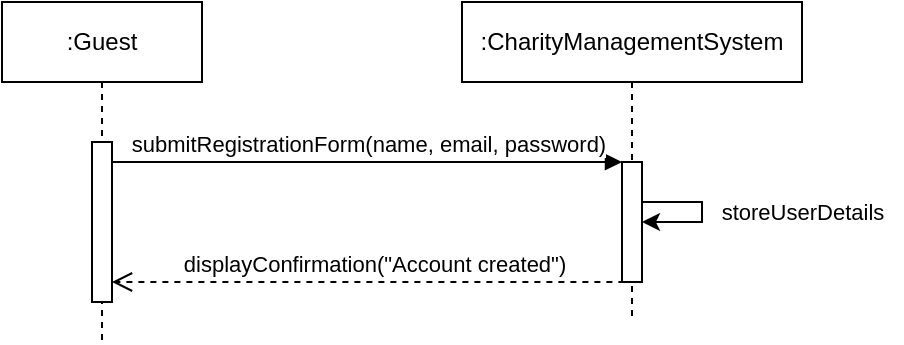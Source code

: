 <mxfile version="26.2.15" pages="7">
  <diagram name="Register New Donor" id="2YBvvXClWsGukQMizWep">
    <mxGraphModel dx="854" dy="437" grid="1" gridSize="10" guides="1" tooltips="1" connect="1" arrows="1" fold="1" page="1" pageScale="1" pageWidth="850" pageHeight="1100" math="0" shadow="0">
      <root>
        <mxCell id="0" />
        <mxCell id="1" parent="0" />
        <mxCell id="aM9ryv3xv72pqoxQDRHE-1" value=":Guest" style="shape=umlLifeline;perimeter=lifelinePerimeter;whiteSpace=wrap;html=1;container=0;dropTarget=0;collapsible=0;recursiveResize=0;outlineConnect=0;portConstraint=eastwest;newEdgeStyle={&quot;edgeStyle&quot;:&quot;elbowEdgeStyle&quot;,&quot;elbow&quot;:&quot;vertical&quot;,&quot;curved&quot;:0,&quot;rounded&quot;:0};" parent="1" vertex="1">
          <mxGeometry x="150" y="110" width="100" height="170" as="geometry" />
        </mxCell>
        <mxCell id="aM9ryv3xv72pqoxQDRHE-2" value="" style="html=1;points=[];perimeter=orthogonalPerimeter;outlineConnect=0;targetShapes=umlLifeline;portConstraint=eastwest;newEdgeStyle={&quot;edgeStyle&quot;:&quot;elbowEdgeStyle&quot;,&quot;elbow&quot;:&quot;vertical&quot;,&quot;curved&quot;:0,&quot;rounded&quot;:0};" parent="aM9ryv3xv72pqoxQDRHE-1" vertex="1">
          <mxGeometry x="45" y="70" width="10" height="80" as="geometry" />
        </mxCell>
        <mxCell id="WD5n4iVrwjZMEodCJMyK-2" value="" style="edgeStyle=elbowEdgeStyle;rounded=0;orthogonalLoop=1;jettySize=auto;html=1;elbow=vertical;curved=0;" edge="1" parent="aM9ryv3xv72pqoxQDRHE-1" target="aM9ryv3xv72pqoxQDRHE-1">
          <mxGeometry relative="1" as="geometry">
            <mxPoint x="50.0" y="160" as="sourcePoint" />
            <mxPoint x="105.0" y="160.034" as="targetPoint" />
            <Array as="points">
              <mxPoint x="80" y="160" />
            </Array>
          </mxGeometry>
        </mxCell>
        <mxCell id="aM9ryv3xv72pqoxQDRHE-5" value=":CharityManagementSystem" style="shape=umlLifeline;perimeter=lifelinePerimeter;whiteSpace=wrap;html=1;container=0;dropTarget=0;collapsible=0;recursiveResize=0;outlineConnect=0;portConstraint=eastwest;newEdgeStyle={&quot;edgeStyle&quot;:&quot;elbowEdgeStyle&quot;,&quot;elbow&quot;:&quot;vertical&quot;,&quot;curved&quot;:0,&quot;rounded&quot;:0};" parent="1" vertex="1">
          <mxGeometry x="380" y="110" width="170" height="160" as="geometry" />
        </mxCell>
        <mxCell id="aM9ryv3xv72pqoxQDRHE-6" value="" style="html=1;points=[[0,0.13,0,0,0],[0,0.25,0,0,0],[0,0.38,0,0,0],[0,0.5,0,0,0],[0,0.63,0,0,0],[0,0.75,0,0,0],[0,0.88,0,0,0]];perimeter=orthogonalPerimeter;outlineConnect=0;targetShapes=umlLifeline;portConstraint=eastwest;newEdgeStyle={&quot;edgeStyle&quot;:&quot;elbowEdgeStyle&quot;,&quot;elbow&quot;:&quot;vertical&quot;,&quot;curved&quot;:0,&quot;rounded&quot;:0};" parent="aM9ryv3xv72pqoxQDRHE-5" vertex="1">
          <mxGeometry x="80" y="80" width="10" height="60" as="geometry" />
        </mxCell>
        <mxCell id="WD5n4iVrwjZMEodCJMyK-13" value="" style="endArrow=classic;html=1;rounded=0;strokeColor=default;align=center;verticalAlign=bottom;fontFamily=Helvetica;fontSize=11;fontColor=default;labelBackgroundColor=default;edgeStyle=orthogonalEdgeStyle;elbow=vertical;" edge="1" parent="aM9ryv3xv72pqoxQDRHE-5" source="aM9ryv3xv72pqoxQDRHE-6" target="aM9ryv3xv72pqoxQDRHE-6">
          <mxGeometry width="50" height="50" relative="1" as="geometry">
            <mxPoint x="120.0" y="90.034" as="sourcePoint" />
            <mxPoint x="125.19" y="165" as="targetPoint" />
            <Array as="points">
              <mxPoint x="120" y="100" />
              <mxPoint x="120" y="110" />
            </Array>
          </mxGeometry>
        </mxCell>
        <mxCell id="aM9ryv3xv72pqoxQDRHE-7" value="submitRegistrationForm(name, email, password)" style="html=1;verticalAlign=bottom;endArrow=block;edgeStyle=elbowEdgeStyle;elbow=vertical;curved=0;rounded=0;" parent="1" source="aM9ryv3xv72pqoxQDRHE-2" target="aM9ryv3xv72pqoxQDRHE-6" edge="1">
          <mxGeometry x="0.001" relative="1" as="geometry">
            <mxPoint x="300" y="200" as="sourcePoint" />
            <Array as="points">
              <mxPoint x="285" y="190" />
            </Array>
            <mxPoint as="offset" />
          </mxGeometry>
        </mxCell>
        <mxCell id="WD5n4iVrwjZMEodCJMyK-10" value="displayConfirmation(&quot;Account created&quot;)" style="html=1;verticalAlign=bottom;endArrow=open;dashed=1;endSize=8;edgeStyle=elbowEdgeStyle;elbow=vertical;curved=0;rounded=0;exitX=0;exitY=0.88;exitDx=0;exitDy=0;exitPerimeter=0;" edge="1" parent="1" source="aM9ryv3xv72pqoxQDRHE-6">
          <mxGeometry relative="1" as="geometry">
            <mxPoint x="205.0" y="250" as="targetPoint" />
            <Array as="points">
              <mxPoint x="280" y="250.0" />
            </Array>
            <mxPoint x="490" y="250" as="sourcePoint" />
          </mxGeometry>
        </mxCell>
        <mxCell id="WD5n4iVrwjZMEodCJMyK-14" value="storeUserDetails" style="text;html=1;align=center;verticalAlign=middle;resizable=0;points=[];autosize=1;strokeColor=none;fillColor=none;fontFamily=Helvetica;fontSize=11;fontColor=default;labelBackgroundColor=default;rotation=0;" vertex="1" parent="1">
          <mxGeometry x="500" y="200" width="100" height="30" as="geometry" />
        </mxCell>
      </root>
    </mxGraphModel>
  </diagram>
  <diagram name="Make a Donation" id="HD9e4KWzcSr3kQI-S-x_">
    <mxGraphModel dx="854" dy="437" grid="1" gridSize="10" guides="1" tooltips="1" connect="1" arrows="1" fold="1" page="1" pageScale="1" pageWidth="850" pageHeight="1100" math="0" shadow="0">
      <root>
        <mxCell id="Z6VgCAhkxPCzrYVtcmq9-0" />
        <mxCell id="Z6VgCAhkxPCzrYVtcmq9-1" parent="Z6VgCAhkxPCzrYVtcmq9-0" />
        <mxCell id="Z6VgCAhkxPCzrYVtcmq9-2" value=":Donor" style="shape=umlLifeline;perimeter=lifelinePerimeter;whiteSpace=wrap;html=1;container=0;dropTarget=0;collapsible=0;recursiveResize=0;outlineConnect=0;portConstraint=eastwest;newEdgeStyle={&quot;edgeStyle&quot;:&quot;elbowEdgeStyle&quot;,&quot;elbow&quot;:&quot;vertical&quot;,&quot;curved&quot;:0,&quot;rounded&quot;:0};" vertex="1" parent="Z6VgCAhkxPCzrYVtcmq9-1">
          <mxGeometry x="110" y="110" width="100" height="170" as="geometry" />
        </mxCell>
        <mxCell id="Z6VgCAhkxPCzrYVtcmq9-3" value="" style="html=1;points=[];perimeter=orthogonalPerimeter;outlineConnect=0;targetShapes=umlLifeline;portConstraint=eastwest;newEdgeStyle={&quot;edgeStyle&quot;:&quot;elbowEdgeStyle&quot;,&quot;elbow&quot;:&quot;vertical&quot;,&quot;curved&quot;:0,&quot;rounded&quot;:0};" vertex="1" parent="Z6VgCAhkxPCzrYVtcmq9-2">
          <mxGeometry x="45" y="70" width="10" height="80" as="geometry" />
        </mxCell>
        <mxCell id="Z6VgCAhkxPCzrYVtcmq9-4" value="" style="edgeStyle=elbowEdgeStyle;rounded=0;orthogonalLoop=1;jettySize=auto;html=1;elbow=vertical;curved=0;" edge="1" parent="Z6VgCAhkxPCzrYVtcmq9-2" target="Z6VgCAhkxPCzrYVtcmq9-2">
          <mxGeometry relative="1" as="geometry">
            <mxPoint x="50.0" y="160" as="sourcePoint" />
            <mxPoint x="105.0" y="160.034" as="targetPoint" />
            <Array as="points">
              <mxPoint x="80" y="160" />
            </Array>
          </mxGeometry>
        </mxCell>
        <mxCell id="Z6VgCAhkxPCzrYVtcmq9-5" value=":CharityManagementSystem" style="shape=umlLifeline;perimeter=lifelinePerimeter;whiteSpace=wrap;html=1;container=0;dropTarget=0;collapsible=0;recursiveResize=0;outlineConnect=0;portConstraint=eastwest;newEdgeStyle={&quot;edgeStyle&quot;:&quot;elbowEdgeStyle&quot;,&quot;elbow&quot;:&quot;vertical&quot;,&quot;curved&quot;:0,&quot;rounded&quot;:0};" vertex="1" parent="Z6VgCAhkxPCzrYVtcmq9-1">
          <mxGeometry x="420" y="110" width="170" height="200" as="geometry" />
        </mxCell>
        <mxCell id="Z6VgCAhkxPCzrYVtcmq9-6" value="" style="html=1;points=[[0,0.13,0,0,0],[0,0.25,0,0,0],[0,0.38,0,0,0],[0,0.5,0,0,0],[0,0.63,0,0,0],[0,0.75,0,0,0],[0,0.88,0,0,0]];perimeter=orthogonalPerimeter;outlineConnect=0;targetShapes=umlLifeline;portConstraint=eastwest;newEdgeStyle={&quot;edgeStyle&quot;:&quot;elbowEdgeStyle&quot;,&quot;elbow&quot;:&quot;vertical&quot;,&quot;curved&quot;:0,&quot;rounded&quot;:0};" vertex="1" parent="Z6VgCAhkxPCzrYVtcmq9-5">
          <mxGeometry x="80" y="80" width="10" height="90" as="geometry" />
        </mxCell>
        <mxCell id="Z6VgCAhkxPCzrYVtcmq9-7" value="" style="endArrow=classic;html=1;rounded=0;strokeColor=default;align=center;verticalAlign=bottom;fontFamily=Helvetica;fontSize=11;fontColor=default;labelBackgroundColor=default;edgeStyle=orthogonalEdgeStyle;elbow=vertical;" edge="1" parent="Z6VgCAhkxPCzrYVtcmq9-5" source="Z6VgCAhkxPCzrYVtcmq9-6" target="Z6VgCAhkxPCzrYVtcmq9-6">
          <mxGeometry width="50" height="50" relative="1" as="geometry">
            <mxPoint x="120.0" y="90.034" as="sourcePoint" />
            <mxPoint x="125.19" y="165" as="targetPoint" />
            <Array as="points">
              <mxPoint x="120" y="100" />
              <mxPoint x="120" y="110" />
            </Array>
          </mxGeometry>
        </mxCell>
        <mxCell id="Z6VgCAhkxPCzrYVtcmq9-8" value="selectDonation(amount, paymentMethod)" style="html=1;verticalAlign=bottom;endArrow=block;edgeStyle=elbowEdgeStyle;elbow=vertical;curved=0;rounded=0;" edge="1" parent="Z6VgCAhkxPCzrYVtcmq9-1" source="Z6VgCAhkxPCzrYVtcmq9-3" target="Z6VgCAhkxPCzrYVtcmq9-6">
          <mxGeometry x="0.001" relative="1" as="geometry">
            <mxPoint x="300" y="200" as="sourcePoint" />
            <Array as="points">
              <mxPoint x="285" y="190" />
            </Array>
            <mxPoint as="offset" />
          </mxGeometry>
        </mxCell>
        <mxCell id="Z6VgCAhkxPCzrYVtcmq9-9" value="displayConfirmation(&quot;Donation was successful! Thank you!&quot;)" style="html=1;verticalAlign=bottom;endArrow=open;dashed=1;endSize=8;edgeStyle=elbowEdgeStyle;elbow=vertical;curved=0;rounded=0;exitX=0;exitY=0.88;exitDx=0;exitDy=0;exitPerimeter=0;" edge="1" parent="Z6VgCAhkxPCzrYVtcmq9-1" source="Z6VgCAhkxPCzrYVtcmq9-6" target="Z6VgCAhkxPCzrYVtcmq9-2">
          <mxGeometry relative="1" as="geometry">
            <mxPoint x="205.0" y="250" as="targetPoint" />
            <Array as="points">
              <mxPoint x="280" y="250.0" />
            </Array>
            <mxPoint x="490" y="250" as="sourcePoint" />
          </mxGeometry>
        </mxCell>
        <mxCell id="Z6VgCAhkxPCzrYVtcmq9-10" value="processDonationPayment()" style="text;html=1;align=center;verticalAlign=middle;resizable=0;points=[];autosize=1;strokeColor=none;fillColor=none;fontFamily=Helvetica;fontSize=11;fontColor=default;labelBackgroundColor=default;rotation=0;" vertex="1" parent="Z6VgCAhkxPCzrYVtcmq9-1">
          <mxGeometry x="530" y="200" width="160" height="30" as="geometry" />
        </mxCell>
        <mxCell id="90yAQTtYRkFQEbf7xV7s-1" value="" style="endArrow=classic;html=1;rounded=0;strokeColor=default;align=center;verticalAlign=bottom;fontFamily=Helvetica;fontSize=11;fontColor=default;labelBackgroundColor=default;edgeStyle=orthogonalEdgeStyle;elbow=vertical;" edge="1" parent="Z6VgCAhkxPCzrYVtcmq9-1">
          <mxGeometry width="50" height="50" relative="1" as="geometry">
            <mxPoint x="510" y="260" as="sourcePoint" />
            <mxPoint x="510" y="270" as="targetPoint" />
            <Array as="points">
              <mxPoint x="540" y="260" />
              <mxPoint x="540" y="270" />
            </Array>
          </mxGeometry>
        </mxCell>
        <mxCell id="90yAQTtYRkFQEbf7xV7s-2" value="updateDonorDonationHistory()" style="text;html=1;align=center;verticalAlign=middle;resizable=0;points=[];autosize=1;strokeColor=none;fillColor=none;fontFamily=Helvetica;fontSize=11;fontColor=default;labelBackgroundColor=default;" vertex="1" parent="Z6VgCAhkxPCzrYVtcmq9-1">
          <mxGeometry x="530" y="250" width="170" height="30" as="geometry" />
        </mxCell>
      </root>
    </mxGraphModel>
  </diagram>
  <diagram name="Organize Fundraising Event" id="Iv-HS7dZxpbF99pAfwsi">
    <mxGraphModel dx="854" dy="437" grid="1" gridSize="10" guides="1" tooltips="1" connect="1" arrows="1" fold="1" page="1" pageScale="1" pageWidth="850" pageHeight="1100" math="0" shadow="0">
      <root>
        <mxCell id="9f6Xo9bSUQmlwfmHm_3L-0" />
        <mxCell id="9f6Xo9bSUQmlwfmHm_3L-1" parent="9f6Xo9bSUQmlwfmHm_3L-0" />
        <mxCell id="9f6Xo9bSUQmlwfmHm_3L-2" value=":Event Manager" style="shape=umlLifeline;perimeter=lifelinePerimeter;whiteSpace=wrap;html=1;container=0;dropTarget=0;collapsible=0;recursiveResize=0;outlineConnect=0;portConstraint=eastwest;newEdgeStyle={&quot;edgeStyle&quot;:&quot;elbowEdgeStyle&quot;,&quot;elbow&quot;:&quot;vertical&quot;,&quot;curved&quot;:0,&quot;rounded&quot;:0};" vertex="1" parent="9f6Xo9bSUQmlwfmHm_3L-1">
          <mxGeometry x="110" y="110" width="100" height="170" as="geometry" />
        </mxCell>
        <mxCell id="9f6Xo9bSUQmlwfmHm_3L-3" value="" style="html=1;points=[];perimeter=orthogonalPerimeter;outlineConnect=0;targetShapes=umlLifeline;portConstraint=eastwest;newEdgeStyle={&quot;edgeStyle&quot;:&quot;elbowEdgeStyle&quot;,&quot;elbow&quot;:&quot;vertical&quot;,&quot;curved&quot;:0,&quot;rounded&quot;:0};" vertex="1" parent="9f6Xo9bSUQmlwfmHm_3L-2">
          <mxGeometry x="45" y="70" width="10" height="80" as="geometry" />
        </mxCell>
        <mxCell id="9f6Xo9bSUQmlwfmHm_3L-4" value="" style="edgeStyle=elbowEdgeStyle;rounded=0;orthogonalLoop=1;jettySize=auto;html=1;elbow=vertical;curved=0;" edge="1" parent="9f6Xo9bSUQmlwfmHm_3L-2" target="9f6Xo9bSUQmlwfmHm_3L-2">
          <mxGeometry relative="1" as="geometry">
            <mxPoint x="50.0" y="160" as="sourcePoint" />
            <mxPoint x="105.0" y="160.034" as="targetPoint" />
            <Array as="points">
              <mxPoint x="80" y="160" />
            </Array>
          </mxGeometry>
        </mxCell>
        <mxCell id="9f6Xo9bSUQmlwfmHm_3L-5" value=":CharityManagementSystem" style="shape=umlLifeline;perimeter=lifelinePerimeter;whiteSpace=wrap;html=1;container=0;dropTarget=0;collapsible=0;recursiveResize=0;outlineConnect=0;portConstraint=eastwest;newEdgeStyle={&quot;edgeStyle&quot;:&quot;elbowEdgeStyle&quot;,&quot;elbow&quot;:&quot;vertical&quot;,&quot;curved&quot;:0,&quot;rounded&quot;:0};" vertex="1" parent="9f6Xo9bSUQmlwfmHm_3L-1">
          <mxGeometry x="370" y="110" width="170" height="170" as="geometry" />
        </mxCell>
        <mxCell id="9f6Xo9bSUQmlwfmHm_3L-6" value="" style="html=1;points=[[0,0.13,0,0,0],[0,0.25,0,0,0],[0,0.38,0,0,0],[0,0.5,0,0,0],[0,0.63,0,0,0],[0,0.75,0,0,0],[0,0.88,0,0,0]];perimeter=orthogonalPerimeter;outlineConnect=0;targetShapes=umlLifeline;portConstraint=eastwest;newEdgeStyle={&quot;edgeStyle&quot;:&quot;elbowEdgeStyle&quot;,&quot;elbow&quot;:&quot;vertical&quot;,&quot;curved&quot;:0,&quot;rounded&quot;:0};" vertex="1" parent="9f6Xo9bSUQmlwfmHm_3L-5">
          <mxGeometry x="80" y="80" width="10" height="70" as="geometry" />
        </mxCell>
        <mxCell id="9f6Xo9bSUQmlwfmHm_3L-7" value="" style="endArrow=classic;html=1;rounded=0;strokeColor=default;align=center;verticalAlign=bottom;fontFamily=Helvetica;fontSize=11;fontColor=default;labelBackgroundColor=default;edgeStyle=orthogonalEdgeStyle;elbow=vertical;" edge="1" parent="9f6Xo9bSUQmlwfmHm_3L-5" source="9f6Xo9bSUQmlwfmHm_3L-6" target="9f6Xo9bSUQmlwfmHm_3L-6">
          <mxGeometry width="50" height="50" relative="1" as="geometry">
            <mxPoint x="120.0" y="90.034" as="sourcePoint" />
            <mxPoint x="125.19" y="165" as="targetPoint" />
            <Array as="points">
              <mxPoint x="120" y="100" />
              <mxPoint x="120" y="110" />
            </Array>
          </mxGeometry>
        </mxCell>
        <mxCell id="9f6Xo9bSUQmlwfmHm_3L-8" value="submitEventDetails(title, fundraisingGoal, eventDate)" style="html=1;verticalAlign=bottom;endArrow=block;edgeStyle=elbowEdgeStyle;elbow=vertical;curved=0;rounded=0;" edge="1" parent="9f6Xo9bSUQmlwfmHm_3L-1" source="9f6Xo9bSUQmlwfmHm_3L-3" target="9f6Xo9bSUQmlwfmHm_3L-6">
          <mxGeometry relative="1" as="geometry">
            <mxPoint x="300" y="200" as="sourcePoint" />
            <Array as="points">
              <mxPoint x="285" y="190" />
            </Array>
            <mxPoint as="offset" />
          </mxGeometry>
        </mxCell>
        <mxCell id="9f6Xo9bSUQmlwfmHm_3L-9" value="displayConfirmation(&quot;Event created successfully!&quot;)" style="html=1;verticalAlign=bottom;endArrow=open;dashed=1;endSize=8;edgeStyle=elbowEdgeStyle;elbow=vertical;curved=0;rounded=0;exitX=0;exitY=0.88;exitDx=0;exitDy=0;exitPerimeter=0;" edge="1" parent="9f6Xo9bSUQmlwfmHm_3L-1" source="9f6Xo9bSUQmlwfmHm_3L-6" target="9f6Xo9bSUQmlwfmHm_3L-2">
          <mxGeometry x="0.001" relative="1" as="geometry">
            <mxPoint x="205.0" y="250" as="targetPoint" />
            <Array as="points">
              <mxPoint x="280" y="250.0" />
            </Array>
            <mxPoint x="490" y="250" as="sourcePoint" />
            <mxPoint as="offset" />
          </mxGeometry>
        </mxCell>
        <mxCell id="9f6Xo9bSUQmlwfmHm_3L-10" value="storeEventDetailsInDatabase()" style="text;html=1;align=center;verticalAlign=middle;resizable=0;points=[];autosize=1;strokeColor=none;fillColor=none;fontFamily=Helvetica;fontSize=11;fontColor=default;labelBackgroundColor=default;rotation=0;" vertex="1" parent="9f6Xo9bSUQmlwfmHm_3L-1">
          <mxGeometry x="485" y="200" width="170" height="30" as="geometry" />
        </mxCell>
      </root>
    </mxGraphModel>
  </diagram>
  <diagram name=" Generate Financial Report" id="O3AcaK9nHvRB-oU_z3Gr">
    <mxGraphModel dx="586" dy="299" grid="1" gridSize="10" guides="1" tooltips="1" connect="1" arrows="1" fold="1" page="1" pageScale="1" pageWidth="850" pageHeight="1100" math="0" shadow="0">
      <root>
        <mxCell id="T9LxV2lxaKXDrk7V5MkU-0" />
        <mxCell id="T9LxV2lxaKXDrk7V5MkU-1" parent="T9LxV2lxaKXDrk7V5MkU-0" />
        <mxCell id="T9LxV2lxaKXDrk7V5MkU-2" value=":Accountant" style="shape=umlLifeline;perimeter=lifelinePerimeter;whiteSpace=wrap;html=1;container=0;dropTarget=0;collapsible=0;recursiveResize=0;outlineConnect=0;portConstraint=eastwest;newEdgeStyle={&quot;edgeStyle&quot;:&quot;elbowEdgeStyle&quot;,&quot;elbow&quot;:&quot;vertical&quot;,&quot;curved&quot;:0,&quot;rounded&quot;:0};" vertex="1" parent="T9LxV2lxaKXDrk7V5MkU-1">
          <mxGeometry x="140" y="110" width="100" height="170" as="geometry" />
        </mxCell>
        <mxCell id="T9LxV2lxaKXDrk7V5MkU-3" value="" style="html=1;points=[];perimeter=orthogonalPerimeter;outlineConnect=0;targetShapes=umlLifeline;portConstraint=eastwest;newEdgeStyle={&quot;edgeStyle&quot;:&quot;elbowEdgeStyle&quot;,&quot;elbow&quot;:&quot;vertical&quot;,&quot;curved&quot;:0,&quot;rounded&quot;:0};" vertex="1" parent="T9LxV2lxaKXDrk7V5MkU-2">
          <mxGeometry x="45" y="70" width="10" height="80" as="geometry" />
        </mxCell>
        <mxCell id="T9LxV2lxaKXDrk7V5MkU-4" value="" style="edgeStyle=elbowEdgeStyle;rounded=0;orthogonalLoop=1;jettySize=auto;html=1;elbow=vertical;curved=0;" edge="1" parent="T9LxV2lxaKXDrk7V5MkU-2" target="T9LxV2lxaKXDrk7V5MkU-2">
          <mxGeometry relative="1" as="geometry">
            <mxPoint x="50.0" y="160" as="sourcePoint" />
            <mxPoint x="105.0" y="160.034" as="targetPoint" />
            <Array as="points">
              <mxPoint x="80" y="160" />
            </Array>
          </mxGeometry>
        </mxCell>
        <mxCell id="T9LxV2lxaKXDrk7V5MkU-5" value=":CharityManagementSystem" style="shape=umlLifeline;perimeter=lifelinePerimeter;whiteSpace=wrap;html=1;container=0;dropTarget=0;collapsible=0;recursiveResize=0;outlineConnect=0;portConstraint=eastwest;newEdgeStyle={&quot;edgeStyle&quot;:&quot;elbowEdgeStyle&quot;,&quot;elbow&quot;:&quot;vertical&quot;,&quot;curved&quot;:0,&quot;rounded&quot;:0};" vertex="1" parent="T9LxV2lxaKXDrk7V5MkU-1">
          <mxGeometry x="340" y="110" width="170" height="170" as="geometry" />
        </mxCell>
        <mxCell id="T9LxV2lxaKXDrk7V5MkU-6" value="" style="html=1;points=[[0,0.13,0,0,0],[0,0.25,0,0,0],[0,0.38,0,0,0],[0,0.5,0,0,0],[0,0.63,0,0,0],[0,0.75,0,0,0],[0,0.88,0,0,0]];perimeter=orthogonalPerimeter;outlineConnect=0;targetShapes=umlLifeline;portConstraint=eastwest;newEdgeStyle={&quot;edgeStyle&quot;:&quot;elbowEdgeStyle&quot;,&quot;elbow&quot;:&quot;vertical&quot;,&quot;curved&quot;:0,&quot;rounded&quot;:0};" vertex="1" parent="T9LxV2lxaKXDrk7V5MkU-5">
          <mxGeometry x="80" y="80" width="10" height="70" as="geometry" />
        </mxCell>
        <mxCell id="T9LxV2lxaKXDrk7V5MkU-7" value="" style="endArrow=classic;html=1;rounded=0;strokeColor=default;align=center;verticalAlign=bottom;fontFamily=Helvetica;fontSize=11;fontColor=default;labelBackgroundColor=default;edgeStyle=orthogonalEdgeStyle;elbow=vertical;" edge="1" parent="T9LxV2lxaKXDrk7V5MkU-5" source="T9LxV2lxaKXDrk7V5MkU-6" target="T9LxV2lxaKXDrk7V5MkU-6">
          <mxGeometry width="50" height="50" relative="1" as="geometry">
            <mxPoint x="120.0" y="90.034" as="sourcePoint" />
            <mxPoint x="125.19" y="165" as="targetPoint" />
            <Array as="points">
              <mxPoint x="120" y="100" />
              <mxPoint x="120" y="110" />
            </Array>
          </mxGeometry>
        </mxCell>
        <mxCell id="T9LxV2lxaKXDrk7V5MkU-8" value="requestFinancialReport(dateRange)" style="html=1;verticalAlign=bottom;endArrow=block;edgeStyle=elbowEdgeStyle;elbow=vertical;curved=0;rounded=0;" edge="1" parent="T9LxV2lxaKXDrk7V5MkU-1" source="T9LxV2lxaKXDrk7V5MkU-3" target="T9LxV2lxaKXDrk7V5MkU-6">
          <mxGeometry x="0.004" relative="1" as="geometry">
            <mxPoint x="300" y="200" as="sourcePoint" />
            <Array as="points">
              <mxPoint x="285" y="190" />
            </Array>
            <mxPoint as="offset" />
          </mxGeometry>
        </mxCell>
        <mxCell id="T9LxV2lxaKXDrk7V5MkU-9" value="displayReport(reportFile)" style="html=1;verticalAlign=bottom;endArrow=open;dashed=1;endSize=8;edgeStyle=elbowEdgeStyle;elbow=vertical;curved=0;rounded=0;exitX=0;exitY=0.88;exitDx=0;exitDy=0;exitPerimeter=0;" edge="1" parent="T9LxV2lxaKXDrk7V5MkU-1" source="T9LxV2lxaKXDrk7V5MkU-6" target="T9LxV2lxaKXDrk7V5MkU-2">
          <mxGeometry x="0.001" relative="1" as="geometry">
            <mxPoint x="205.0" y="250" as="targetPoint" />
            <Array as="points">
              <mxPoint x="280" y="250.0" />
            </Array>
            <mxPoint x="490" y="250" as="sourcePoint" />
            <mxPoint as="offset" />
          </mxGeometry>
        </mxCell>
        <mxCell id="T9LxV2lxaKXDrk7V5MkU-10" value="gatherDonationData()" style="text;html=1;align=center;verticalAlign=middle;resizable=0;points=[];autosize=1;strokeColor=none;fillColor=none;fontFamily=Helvetica;fontSize=11;fontColor=default;labelBackgroundColor=default;rotation=0;" vertex="1" parent="T9LxV2lxaKXDrk7V5MkU-1">
          <mxGeometry x="460" y="200" width="130" height="30" as="geometry" />
        </mxCell>
        <mxCell id="nX1_IRh6kdnxB3X2EXbf-0" value="" style="endArrow=classic;html=1;rounded=0;strokeColor=default;align=center;verticalAlign=bottom;fontFamily=Helvetica;fontSize=11;fontColor=default;labelBackgroundColor=default;edgeStyle=orthogonalEdgeStyle;elbow=vertical;" edge="1" parent="T9LxV2lxaKXDrk7V5MkU-1">
          <mxGeometry width="50" height="50" relative="1" as="geometry">
            <mxPoint x="430" y="230" as="sourcePoint" />
            <mxPoint x="430" y="240" as="targetPoint" />
            <Array as="points">
              <mxPoint x="460" y="230" />
              <mxPoint x="460" y="240" />
            </Array>
          </mxGeometry>
        </mxCell>
        <mxCell id="nX1_IRh6kdnxB3X2EXbf-1" value="generateReport()" style="text;whiteSpace=wrap;html=1;fontFamily=Helvetica;fontSize=11;fontColor=default;labelBackgroundColor=default;" vertex="1" parent="T9LxV2lxaKXDrk7V5MkU-1">
          <mxGeometry x="470" y="220" width="90" height="10" as="geometry" />
        </mxCell>
      </root>
    </mxGraphModel>
  </diagram>
  <diagram name="Send Mass Notification" id="YkWV6VPqm9g50KdWOWZ6">
    <mxGraphModel dx="586" dy="299" grid="1" gridSize="10" guides="1" tooltips="1" connect="1" arrows="1" fold="1" page="1" pageScale="1" pageWidth="850" pageHeight="1100" math="0" shadow="0">
      <root>
        <mxCell id="KiOdWtow0PUvsH3DBsMJ-0" />
        <mxCell id="KiOdWtow0PUvsH3DBsMJ-1" parent="KiOdWtow0PUvsH3DBsMJ-0" />
        <mxCell id="KiOdWtow0PUvsH3DBsMJ-2" value=":Admin" style="shape=umlLifeline;perimeter=lifelinePerimeter;whiteSpace=wrap;html=1;container=0;dropTarget=0;collapsible=0;recursiveResize=0;outlineConnect=0;portConstraint=eastwest;newEdgeStyle={&quot;edgeStyle&quot;:&quot;elbowEdgeStyle&quot;,&quot;elbow&quot;:&quot;vertical&quot;,&quot;curved&quot;:0,&quot;rounded&quot;:0};" vertex="1" parent="KiOdWtow0PUvsH3DBsMJ-1">
          <mxGeometry x="90" y="110" width="100" height="220" as="geometry" />
        </mxCell>
        <mxCell id="KiOdWtow0PUvsH3DBsMJ-3" value="" style="html=1;points=[];perimeter=orthogonalPerimeter;outlineConnect=0;targetShapes=umlLifeline;portConstraint=eastwest;newEdgeStyle={&quot;edgeStyle&quot;:&quot;elbowEdgeStyle&quot;,&quot;elbow&quot;:&quot;vertical&quot;,&quot;curved&quot;:0,&quot;rounded&quot;:0};" vertex="1" parent="KiOdWtow0PUvsH3DBsMJ-2">
          <mxGeometry x="45" y="70" width="10" height="120" as="geometry" />
        </mxCell>
        <mxCell id="KiOdWtow0PUvsH3DBsMJ-4" value="" style="edgeStyle=elbowEdgeStyle;rounded=0;orthogonalLoop=1;jettySize=auto;html=1;elbow=vertical;curved=0;" edge="1" parent="KiOdWtow0PUvsH3DBsMJ-2" target="KiOdWtow0PUvsH3DBsMJ-2">
          <mxGeometry relative="1" as="geometry">
            <mxPoint x="50.0" y="160" as="sourcePoint" />
            <mxPoint x="105.0" y="160.034" as="targetPoint" />
            <Array as="points">
              <mxPoint x="80" y="160" />
            </Array>
          </mxGeometry>
        </mxCell>
        <mxCell id="KiOdWtow0PUvsH3DBsMJ-5" value=":CharityManagementSystem" style="shape=umlLifeline;perimeter=lifelinePerimeter;whiteSpace=wrap;html=1;container=0;dropTarget=0;collapsible=0;recursiveResize=0;outlineConnect=0;portConstraint=eastwest;newEdgeStyle={&quot;edgeStyle&quot;:&quot;elbowEdgeStyle&quot;,&quot;elbow&quot;:&quot;vertical&quot;,&quot;curved&quot;:0,&quot;rounded&quot;:0};" vertex="1" parent="KiOdWtow0PUvsH3DBsMJ-1">
          <mxGeometry x="340" y="110" width="170" height="230" as="geometry" />
        </mxCell>
        <mxCell id="KiOdWtow0PUvsH3DBsMJ-6" value="" style="html=1;points=[[0,0.13,0,0,0],[0,0.25,0,0,0],[0,0.38,0,0,0],[0,0.5,0,0,0],[0,0.63,0,0,0],[0,0.75,0,0,0],[0,0.88,0,0,0]];perimeter=orthogonalPerimeter;outlineConnect=0;targetShapes=umlLifeline;portConstraint=eastwest;newEdgeStyle={&quot;edgeStyle&quot;:&quot;elbowEdgeStyle&quot;,&quot;elbow&quot;:&quot;vertical&quot;,&quot;curved&quot;:0,&quot;rounded&quot;:0};" vertex="1" parent="KiOdWtow0PUvsH3DBsMJ-5">
          <mxGeometry x="80" y="80" width="10" height="110" as="geometry" />
        </mxCell>
        <mxCell id="KiOdWtow0PUvsH3DBsMJ-7" value="" style="endArrow=classic;html=1;rounded=0;strokeColor=default;align=center;verticalAlign=bottom;fontFamily=Helvetica;fontSize=11;fontColor=default;labelBackgroundColor=default;edgeStyle=orthogonalEdgeStyle;elbow=vertical;" edge="1" parent="KiOdWtow0PUvsH3DBsMJ-5">
          <mxGeometry width="50" height="50" relative="1" as="geometry">
            <mxPoint x="90" y="139.999" as="sourcePoint" />
            <mxPoint x="90" y="149.999" as="targetPoint" />
            <Array as="points">
              <mxPoint x="120" y="139.97" />
              <mxPoint x="120" y="149.97" />
            </Array>
          </mxGeometry>
        </mxCell>
        <mxCell id="KiOdWtow0PUvsH3DBsMJ-8" value="composeNotification(subject, body)" style="html=1;verticalAlign=bottom;endArrow=block;edgeStyle=elbowEdgeStyle;elbow=vertical;curved=0;rounded=0;" edge="1" parent="KiOdWtow0PUvsH3DBsMJ-1" source="KiOdWtow0PUvsH3DBsMJ-3" target="KiOdWtow0PUvsH3DBsMJ-6">
          <mxGeometry x="0.006" relative="1" as="geometry">
            <mxPoint x="300" y="200" as="sourcePoint" />
            <Array as="points">
              <mxPoint x="285" y="190" />
            </Array>
            <mxPoint as="offset" />
          </mxGeometry>
        </mxCell>
        <mxCell id="KiOdWtow0PUvsH3DBsMJ-9" value="displayConfirmation(&quot;Notification sent successfully.&quot;)" style="html=1;verticalAlign=bottom;endArrow=open;dashed=1;endSize=8;edgeStyle=elbowEdgeStyle;elbow=vertical;curved=0;rounded=0;" edge="1" parent="KiOdWtow0PUvsH3DBsMJ-1" source="KiOdWtow0PUvsH3DBsMJ-6" target="KiOdWtow0PUvsH3DBsMJ-3">
          <mxGeometry x="0.002" relative="1" as="geometry">
            <mxPoint x="169.999" y="280" as="targetPoint" />
            <Array as="points">
              <mxPoint x="260.07" y="280" />
            </Array>
            <mxPoint x="400.07" y="316.8" as="sourcePoint" />
            <mxPoint as="offset" />
          </mxGeometry>
        </mxCell>
        <mxCell id="KiOdWtow0PUvsH3DBsMJ-10" value="retrieveUserList()" style="text;html=1;align=center;verticalAlign=middle;resizable=0;points=[];autosize=1;strokeColor=none;fillColor=none;fontFamily=Helvetica;fontSize=11;fontColor=default;labelBackgroundColor=default;rotation=0;" vertex="1" parent="KiOdWtow0PUvsH3DBsMJ-1">
          <mxGeometry x="460" y="240" width="110" height="30" as="geometry" />
        </mxCell>
        <mxCell id="KdS7dRuCgwJYjTT_Cg04-0" value="sendNotificationToAllUsers()" style="html=1;verticalAlign=bottom;endArrow=block;edgeStyle=elbowEdgeStyle;elbow=vertical;curved=0;rounded=0;" edge="1" parent="KiOdWtow0PUvsH3DBsMJ-1" source="KiOdWtow0PUvsH3DBsMJ-2">
          <mxGeometry x="0.006" relative="1" as="geometry">
            <mxPoint x="200" y="230.0" as="sourcePoint" />
            <Array as="points">
              <mxPoint x="295" y="230" />
            </Array>
            <mxPoint x="425" y="230.0" as="targetPoint" />
            <mxPoint as="offset" />
          </mxGeometry>
        </mxCell>
      </root>
    </mxGraphModel>
  </diagram>
  <diagram name="Login to the System" id="r8vQCJa12lC21JEesGa-">
    <mxGraphModel dx="586" dy="299" grid="1" gridSize="10" guides="1" tooltips="1" connect="1" arrows="1" fold="1" page="1" pageScale="1" pageWidth="850" pageHeight="1100" math="0" shadow="0">
      <root>
        <mxCell id="FRoTvpMxV25mQ3m5iMVs-0" />
        <mxCell id="FRoTvpMxV25mQ3m5iMVs-1" parent="FRoTvpMxV25mQ3m5iMVs-0" />
        <mxCell id="FRoTvpMxV25mQ3m5iMVs-2" value=":User" style="shape=umlLifeline;perimeter=lifelinePerimeter;whiteSpace=wrap;html=1;container=0;dropTarget=0;collapsible=0;recursiveResize=0;outlineConnect=0;portConstraint=eastwest;newEdgeStyle={&quot;edgeStyle&quot;:&quot;elbowEdgeStyle&quot;,&quot;elbow&quot;:&quot;vertical&quot;,&quot;curved&quot;:0,&quot;rounded&quot;:0};" vertex="1" parent="FRoTvpMxV25mQ3m5iMVs-1">
          <mxGeometry x="90" y="110" width="100" height="170" as="geometry" />
        </mxCell>
        <mxCell id="FRoTvpMxV25mQ3m5iMVs-3" value="" style="html=1;points=[];perimeter=orthogonalPerimeter;outlineConnect=0;targetShapes=umlLifeline;portConstraint=eastwest;newEdgeStyle={&quot;edgeStyle&quot;:&quot;elbowEdgeStyle&quot;,&quot;elbow&quot;:&quot;vertical&quot;,&quot;curved&quot;:0,&quot;rounded&quot;:0};" vertex="1" parent="FRoTvpMxV25mQ3m5iMVs-2">
          <mxGeometry x="45" y="70" width="10" height="80" as="geometry" />
        </mxCell>
        <mxCell id="FRoTvpMxV25mQ3m5iMVs-4" value="" style="edgeStyle=elbowEdgeStyle;rounded=0;orthogonalLoop=1;jettySize=auto;html=1;elbow=vertical;curved=0;" edge="1" parent="FRoTvpMxV25mQ3m5iMVs-2" target="FRoTvpMxV25mQ3m5iMVs-2">
          <mxGeometry relative="1" as="geometry">
            <mxPoint x="50.0" y="160" as="sourcePoint" />
            <mxPoint x="105.0" y="160.034" as="targetPoint" />
            <Array as="points">
              <mxPoint x="80" y="160" />
            </Array>
          </mxGeometry>
        </mxCell>
        <mxCell id="FRoTvpMxV25mQ3m5iMVs-5" value=":CharityManagementSystem" style="shape=umlLifeline;perimeter=lifelinePerimeter;whiteSpace=wrap;html=1;container=0;dropTarget=0;collapsible=0;recursiveResize=0;outlineConnect=0;portConstraint=eastwest;newEdgeStyle={&quot;edgeStyle&quot;:&quot;elbowEdgeStyle&quot;,&quot;elbow&quot;:&quot;vertical&quot;,&quot;curved&quot;:0,&quot;rounded&quot;:0};" vertex="1" parent="FRoTvpMxV25mQ3m5iMVs-1">
          <mxGeometry x="340" y="110" width="170" height="170" as="geometry" />
        </mxCell>
        <mxCell id="FRoTvpMxV25mQ3m5iMVs-6" value="" style="html=1;points=[[0,0.13,0,0,0],[0,0.25,0,0,0],[0,0.38,0,0,0],[0,0.5,0,0,0],[0,0.63,0,0,0],[0,0.75,0,0,0],[0,0.88,0,0,0]];perimeter=orthogonalPerimeter;outlineConnect=0;targetShapes=umlLifeline;portConstraint=eastwest;newEdgeStyle={&quot;edgeStyle&quot;:&quot;elbowEdgeStyle&quot;,&quot;elbow&quot;:&quot;vertical&quot;,&quot;curved&quot;:0,&quot;rounded&quot;:0};" vertex="1" parent="FRoTvpMxV25mQ3m5iMVs-5">
          <mxGeometry x="80" y="80" width="10" height="70" as="geometry" />
        </mxCell>
        <mxCell id="FRoTvpMxV25mQ3m5iMVs-7" value="" style="endArrow=classic;html=1;rounded=0;strokeColor=default;align=center;verticalAlign=bottom;fontFamily=Helvetica;fontSize=11;fontColor=default;labelBackgroundColor=default;edgeStyle=orthogonalEdgeStyle;elbow=vertical;" edge="1" parent="FRoTvpMxV25mQ3m5iMVs-5">
          <mxGeometry width="50" height="50" relative="1" as="geometry">
            <mxPoint x="90" y="99.999" as="sourcePoint" />
            <mxPoint x="90" y="109.999" as="targetPoint" />
            <Array as="points">
              <mxPoint x="120" y="99.97" />
              <mxPoint x="120" y="109.97" />
            </Array>
          </mxGeometry>
        </mxCell>
        <mxCell id="FRoTvpMxV25mQ3m5iMVs-8" value="enterCredentials(email, password)" style="html=1;verticalAlign=bottom;endArrow=block;edgeStyle=elbowEdgeStyle;elbow=vertical;curved=0;rounded=0;" edge="1" parent="FRoTvpMxV25mQ3m5iMVs-1" source="FRoTvpMxV25mQ3m5iMVs-3" target="FRoTvpMxV25mQ3m5iMVs-6">
          <mxGeometry x="0.006" relative="1" as="geometry">
            <mxPoint x="300" y="200" as="sourcePoint" />
            <Array as="points">
              <mxPoint x="285" y="190" />
            </Array>
            <mxPoint as="offset" />
          </mxGeometry>
        </mxCell>
        <mxCell id="FRoTvpMxV25mQ3m5iMVs-9" value="loginResult(success or failure)" style="html=1;verticalAlign=bottom;endArrow=open;dashed=1;endSize=8;edgeStyle=elbowEdgeStyle;elbow=vertical;curved=0;rounded=0;" edge="1" parent="FRoTvpMxV25mQ3m5iMVs-1">
          <mxGeometry x="0.002" relative="1" as="geometry">
            <mxPoint x="145" y="240" as="targetPoint" />
            <Array as="points">
              <mxPoint x="260.07" y="240" />
            </Array>
            <mxPoint x="420" y="240" as="sourcePoint" />
            <mxPoint as="offset" />
          </mxGeometry>
        </mxCell>
        <mxCell id="FRoTvpMxV25mQ3m5iMVs-10" value="validateUserCredentials()" style="text;html=1;align=center;verticalAlign=middle;resizable=0;points=[];autosize=1;strokeColor=none;fillColor=none;fontFamily=Helvetica;fontSize=11;fontColor=default;labelBackgroundColor=default;rotation=0;" vertex="1" parent="FRoTvpMxV25mQ3m5iMVs-1">
          <mxGeometry x="450" y="200" width="150" height="30" as="geometry" />
        </mxCell>
      </root>
    </mxGraphModel>
  </diagram>
  <diagram name=" Update Donor Profile" id="wAIfnEObfK8rgyJ_dhyT">
    <mxGraphModel dx="707" dy="361" grid="1" gridSize="10" guides="1" tooltips="1" connect="1" arrows="1" fold="1" page="1" pageScale="1" pageWidth="850" pageHeight="1100" math="0" shadow="0">
      <root>
        <mxCell id="so5dE9pRMlDjZUcd9C6K-0" />
        <mxCell id="so5dE9pRMlDjZUcd9C6K-1" parent="so5dE9pRMlDjZUcd9C6K-0" />
        <mxCell id="so5dE9pRMlDjZUcd9C6K-2" value=":Donor" style="shape=umlLifeline;perimeter=lifelinePerimeter;whiteSpace=wrap;html=1;container=0;dropTarget=0;collapsible=0;recursiveResize=0;outlineConnect=0;portConstraint=eastwest;newEdgeStyle={&quot;edgeStyle&quot;:&quot;elbowEdgeStyle&quot;,&quot;elbow&quot;:&quot;vertical&quot;,&quot;curved&quot;:0,&quot;rounded&quot;:0};" vertex="1" parent="so5dE9pRMlDjZUcd9C6K-1">
          <mxGeometry x="60" y="110" width="100" height="240" as="geometry" />
        </mxCell>
        <mxCell id="so5dE9pRMlDjZUcd9C6K-3" value="" style="html=1;points=[];perimeter=orthogonalPerimeter;outlineConnect=0;targetShapes=umlLifeline;portConstraint=eastwest;newEdgeStyle={&quot;edgeStyle&quot;:&quot;elbowEdgeStyle&quot;,&quot;elbow&quot;:&quot;vertical&quot;,&quot;curved&quot;:0,&quot;rounded&quot;:0};" vertex="1" parent="so5dE9pRMlDjZUcd9C6K-2">
          <mxGeometry x="45" y="70" width="10" height="120" as="geometry" />
        </mxCell>
        <mxCell id="so5dE9pRMlDjZUcd9C6K-4" value="" style="edgeStyle=elbowEdgeStyle;rounded=0;orthogonalLoop=1;jettySize=auto;html=1;elbow=vertical;curved=0;" edge="1" parent="so5dE9pRMlDjZUcd9C6K-2" target="so5dE9pRMlDjZUcd9C6K-2">
          <mxGeometry relative="1" as="geometry">
            <mxPoint x="50.0" y="160" as="sourcePoint" />
            <mxPoint x="105.0" y="160.034" as="targetPoint" />
            <Array as="points">
              <mxPoint x="80" y="160" />
            </Array>
          </mxGeometry>
        </mxCell>
        <mxCell id="so5dE9pRMlDjZUcd9C6K-5" value=":CharityManagementSystem" style="shape=umlLifeline;perimeter=lifelinePerimeter;whiteSpace=wrap;html=1;container=0;dropTarget=0;collapsible=0;recursiveResize=0;outlineConnect=0;portConstraint=eastwest;newEdgeStyle={&quot;edgeStyle&quot;:&quot;elbowEdgeStyle&quot;,&quot;elbow&quot;:&quot;vertical&quot;,&quot;curved&quot;:0,&quot;rounded&quot;:0};" vertex="1" parent="so5dE9pRMlDjZUcd9C6K-1">
          <mxGeometry x="340" y="110" width="170" height="230" as="geometry" />
        </mxCell>
        <mxCell id="so5dE9pRMlDjZUcd9C6K-6" value="" style="html=1;points=[[0,0.13,0,0,0],[0,0.25,0,0,0],[0,0.38,0,0,0],[0,0.5,0,0,0],[0,0.63,0,0,0],[0,0.75,0,0,0],[0,0.88,0,0,0]];perimeter=orthogonalPerimeter;outlineConnect=0;targetShapes=umlLifeline;portConstraint=eastwest;newEdgeStyle={&quot;edgeStyle&quot;:&quot;elbowEdgeStyle&quot;,&quot;elbow&quot;:&quot;vertical&quot;,&quot;curved&quot;:0,&quot;rounded&quot;:0};" vertex="1" parent="so5dE9pRMlDjZUcd9C6K-5">
          <mxGeometry x="80" y="80" width="10" height="110" as="geometry" />
        </mxCell>
        <mxCell id="so5dE9pRMlDjZUcd9C6K-7" value="" style="endArrow=classic;html=1;rounded=0;strokeColor=default;align=center;verticalAlign=bottom;fontFamily=Helvetica;fontSize=11;fontColor=default;labelBackgroundColor=default;edgeStyle=orthogonalEdgeStyle;elbow=vertical;" edge="1" parent="so5dE9pRMlDjZUcd9C6K-5">
          <mxGeometry width="50" height="50" relative="1" as="geometry">
            <mxPoint x="90" y="139.999" as="sourcePoint" />
            <mxPoint x="90" y="149.999" as="targetPoint" />
            <Array as="points">
              <mxPoint x="120" y="140" />
              <mxPoint x="120" y="150" />
            </Array>
          </mxGeometry>
        </mxCell>
        <mxCell id="so5dE9pRMlDjZUcd9C6K-8" value="openProfileSettings()" style="html=1;verticalAlign=bottom;endArrow=block;edgeStyle=elbowEdgeStyle;elbow=vertical;curved=0;rounded=0;" edge="1" parent="so5dE9pRMlDjZUcd9C6K-1" source="so5dE9pRMlDjZUcd9C6K-3" target="so5dE9pRMlDjZUcd9C6K-6">
          <mxGeometry x="0.008" relative="1" as="geometry">
            <mxPoint x="300" y="200" as="sourcePoint" />
            <Array as="points">
              <mxPoint x="285" y="190" />
            </Array>
            <mxPoint as="offset" />
          </mxGeometry>
        </mxCell>
        <mxCell id="so5dE9pRMlDjZUcd9C6K-9" value="displayConfirmation(&quot;Your profile has been updated.&quot;)" style="html=1;verticalAlign=bottom;endArrow=open;dashed=1;endSize=8;edgeStyle=elbowEdgeStyle;elbow=vertical;curved=0;rounded=0;" edge="1" parent="so5dE9pRMlDjZUcd9C6K-1" source="so5dE9pRMlDjZUcd9C6K-6" target="so5dE9pRMlDjZUcd9C6K-2">
          <mxGeometry relative="1" as="geometry">
            <mxPoint x="140" y="280" as="targetPoint" />
            <Array as="points">
              <mxPoint x="255.07" y="280" />
            </Array>
            <mxPoint x="415" y="280" as="sourcePoint" />
            <mxPoint as="offset" />
          </mxGeometry>
        </mxCell>
        <mxCell id="so5dE9pRMlDjZUcd9C6K-10" value="saveProfileChangesToDatabase()" style="text;html=1;align=center;verticalAlign=middle;resizable=0;points=[];autosize=1;strokeColor=none;fillColor=none;fontFamily=Helvetica;fontSize=11;fontColor=default;labelBackgroundColor=default;rotation=0;" vertex="1" parent="so5dE9pRMlDjZUcd9C6K-1">
          <mxGeometry x="450" y="240" width="190" height="30" as="geometry" />
        </mxCell>
        <mxCell id="b1d2i9Un1a3EaaXv1xq7-0" value="submitProfileUpdates(newProfileDetails)" style="html=1;verticalAlign=bottom;endArrow=block;edgeStyle=elbowEdgeStyle;elbow=vertical;curved=0;rounded=0;" edge="1" parent="so5dE9pRMlDjZUcd9C6K-1" source="so5dE9pRMlDjZUcd9C6K-3" target="so5dE9pRMlDjZUcd9C6K-6">
          <mxGeometry x="0.008" relative="1" as="geometry">
            <mxPoint x="150" y="229.31" as="sourcePoint" />
            <Array as="points">
              <mxPoint x="290" y="229.31" />
            </Array>
            <mxPoint x="425" y="229.31" as="targetPoint" />
            <mxPoint as="offset" />
          </mxGeometry>
        </mxCell>
      </root>
    </mxGraphModel>
  </diagram>
</mxfile>
